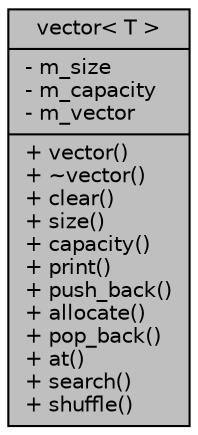 digraph "vector&lt; T &gt;"
{
 // INTERACTIVE_SVG=YES
 // LATEX_PDF_SIZE
  bgcolor="transparent";
  edge [fontname="Helvetica",fontsize="10",labelfontname="Helvetica",labelfontsize="10"];
  node [fontname="Helvetica",fontsize="10",shape=record];
  Node1 [label="{vector\< T \>\n|- m_size\l- m_capacity\l- m_vector\l|+ vector()\l+ ~vector()\l+ clear()\l+ size()\l+ capacity()\l+ print()\l+ push_back()\l+ allocate()\l+ pop_back()\l+ at()\l+ search()\l+ shuffle()\l}",height=0.2,width=0.4,color="black", fillcolor="grey75", style="filled", fontcolor="black",tooltip=" "];
}

